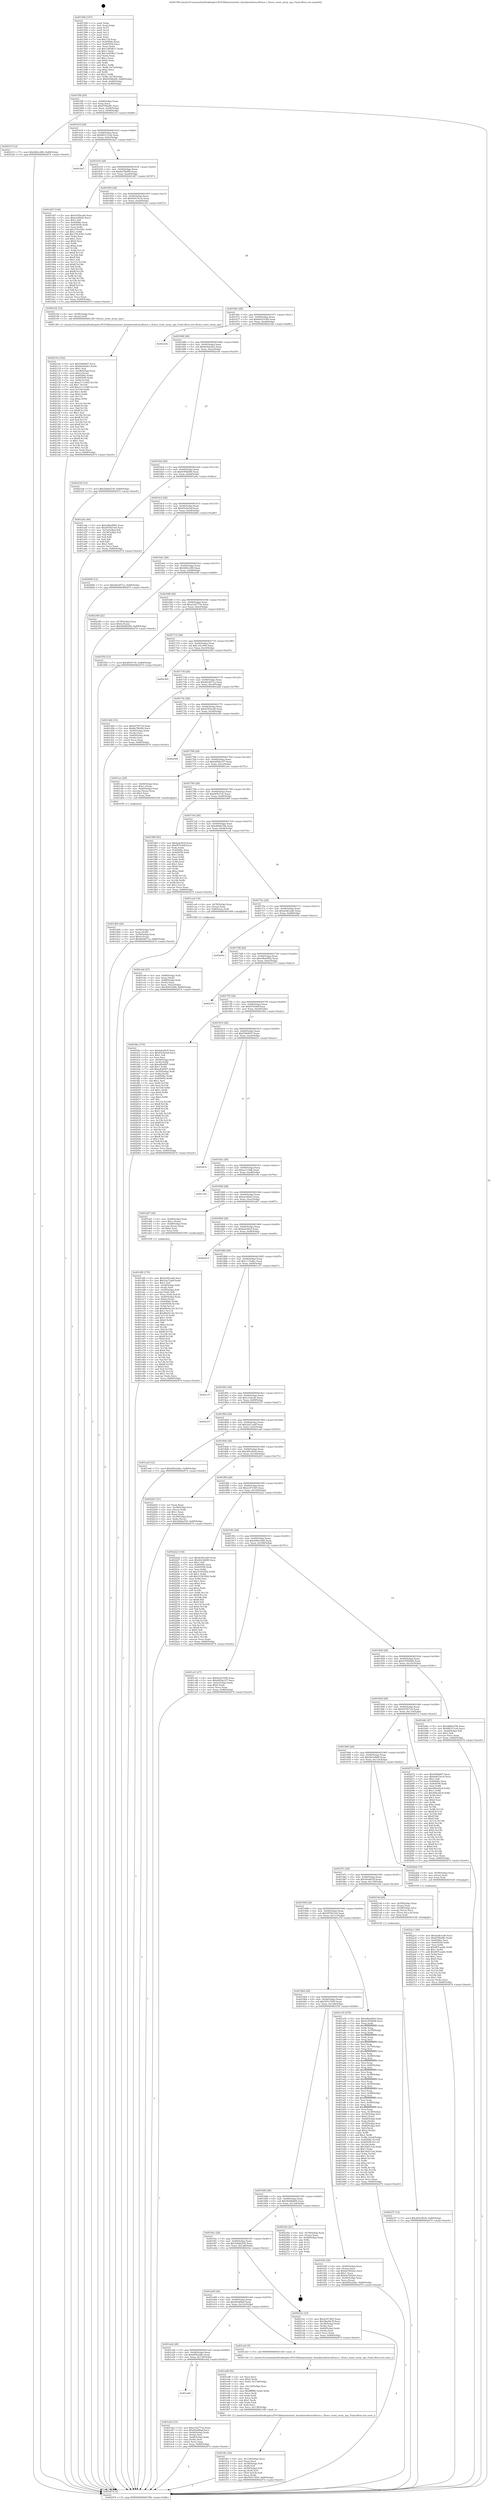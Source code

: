 digraph "0x401590" {
  label = "0x401590 (/mnt/c/Users/mathe/Desktop/tcc/POCII/binaries/extr_linuxkerneltraceftrace.c_ftrace_reset_array_ops_Final-ollvm.out::main(0))"
  labelloc = "t"
  node[shape=record]

  Entry [label="",width=0.3,height=0.3,shape=circle,fillcolor=black,style=filled]
  "0x4015fb" [label="{
     0x4015fb [29]\l
     | [instrs]\l
     &nbsp;&nbsp;0x4015fb \<+3\>: mov -0x80(%rbp),%eax\l
     &nbsp;&nbsp;0x4015fe \<+2\>: mov %eax,%ecx\l
     &nbsp;&nbsp;0x401600 \<+6\>: sub $0x8780af9c,%ecx\l
     &nbsp;&nbsp;0x401606 \<+6\>: mov %eax,-0x94(%rbp)\l
     &nbsp;&nbsp;0x40160c \<+6\>: mov %ecx,-0x98(%rbp)\l
     &nbsp;&nbsp;0x401612 \<+6\>: je 000000000040231f \<main+0xd8f\>\l
  }"]
  "0x40231f" [label="{
     0x40231f [12]\l
     | [instrs]\l
     &nbsp;&nbsp;0x40231f \<+7\>: movl $0x9d0cc6f6,-0x80(%rbp)\l
     &nbsp;&nbsp;0x402326 \<+5\>: jmp 0000000000402474 \<main+0xee4\>\l
  }"]
  "0x401618" [label="{
     0x401618 [28]\l
     | [instrs]\l
     &nbsp;&nbsp;0x401618 \<+5\>: jmp 000000000040161d \<main+0x8d\>\l
     &nbsp;&nbsp;0x40161d \<+6\>: mov -0x94(%rbp),%eax\l
     &nbsp;&nbsp;0x401623 \<+5\>: sub $0x883131eb,%eax\l
     &nbsp;&nbsp;0x401628 \<+6\>: mov %eax,-0x9c(%rbp)\l
     &nbsp;&nbsp;0x40162e \<+6\>: je 0000000000401ba7 \<main+0x617\>\l
  }"]
  Exit [label="",width=0.3,height=0.3,shape=circle,fillcolor=black,style=filled,peripheries=2]
  "0x401ba7" [label="{
     0x401ba7\l
  }", style=dashed]
  "0x401634" [label="{
     0x401634 [28]\l
     | [instrs]\l
     &nbsp;&nbsp;0x401634 \<+5\>: jmp 0000000000401639 \<main+0xa9\>\l
     &nbsp;&nbsp;0x401639 \<+6\>: mov -0x94(%rbp),%eax\l
     &nbsp;&nbsp;0x40163f \<+5\>: sub $0x8a7fb958,%eax\l
     &nbsp;&nbsp;0x401644 \<+6\>: mov %eax,-0xa0(%rbp)\l
     &nbsp;&nbsp;0x40164a \<+6\>: je 0000000000401d47 \<main+0x7b7\>\l
  }"]
  "0x4022c1" [label="{
     0x4022c1 [94]\l
     | [instrs]\l
     &nbsp;&nbsp;0x4022c1 \<+5\>: mov $0xdcdb1ad0,%ecx\l
     &nbsp;&nbsp;0x4022c6 \<+5\>: mov $0x8780af9c,%edx\l
     &nbsp;&nbsp;0x4022cb \<+7\>: mov 0x40506c,%esi\l
     &nbsp;&nbsp;0x4022d2 \<+8\>: mov 0x405058,%r8d\l
     &nbsp;&nbsp;0x4022da \<+3\>: mov %esi,%r9d\l
     &nbsp;&nbsp;0x4022dd \<+7\>: sub $0x987cea82,%r9d\l
     &nbsp;&nbsp;0x4022e4 \<+4\>: sub $0x1,%r9d\l
     &nbsp;&nbsp;0x4022e8 \<+7\>: add $0x987cea82,%r9d\l
     &nbsp;&nbsp;0x4022ef \<+4\>: imul %r9d,%esi\l
     &nbsp;&nbsp;0x4022f3 \<+3\>: and $0x1,%esi\l
     &nbsp;&nbsp;0x4022f6 \<+3\>: cmp $0x0,%esi\l
     &nbsp;&nbsp;0x4022f9 \<+4\>: sete %r10b\l
     &nbsp;&nbsp;0x4022fd \<+4\>: cmp $0xa,%r8d\l
     &nbsp;&nbsp;0x402301 \<+4\>: setl %r11b\l
     &nbsp;&nbsp;0x402305 \<+3\>: mov %r10b,%bl\l
     &nbsp;&nbsp;0x402308 \<+3\>: and %r11b,%bl\l
     &nbsp;&nbsp;0x40230b \<+3\>: xor %r11b,%r10b\l
     &nbsp;&nbsp;0x40230e \<+3\>: or %r10b,%bl\l
     &nbsp;&nbsp;0x402311 \<+3\>: test $0x1,%bl\l
     &nbsp;&nbsp;0x402314 \<+3\>: cmovne %edx,%ecx\l
     &nbsp;&nbsp;0x402317 \<+3\>: mov %ecx,-0x80(%rbp)\l
     &nbsp;&nbsp;0x40231a \<+5\>: jmp 0000000000402474 \<main+0xee4\>\l
  }"]
  "0x401d47" [label="{
     0x401d47 [144]\l
     | [instrs]\l
     &nbsp;&nbsp;0x401d47 \<+5\>: mov $0xd185acd0,%eax\l
     &nbsp;&nbsp;0x401d4c \<+5\>: mov $0xae36bd3,%ecx\l
     &nbsp;&nbsp;0x401d51 \<+2\>: mov $0x1,%dl\l
     &nbsp;&nbsp;0x401d53 \<+7\>: mov 0x40506c,%esi\l
     &nbsp;&nbsp;0x401d5a \<+7\>: mov 0x405058,%edi\l
     &nbsp;&nbsp;0x401d61 \<+3\>: mov %esi,%r8d\l
     &nbsp;&nbsp;0x401d64 \<+7\>: sub $0x370c9301,%r8d\l
     &nbsp;&nbsp;0x401d6b \<+4\>: sub $0x1,%r8d\l
     &nbsp;&nbsp;0x401d6f \<+7\>: add $0x370c9301,%r8d\l
     &nbsp;&nbsp;0x401d76 \<+4\>: imul %r8d,%esi\l
     &nbsp;&nbsp;0x401d7a \<+3\>: and $0x1,%esi\l
     &nbsp;&nbsp;0x401d7d \<+3\>: cmp $0x0,%esi\l
     &nbsp;&nbsp;0x401d80 \<+4\>: sete %r9b\l
     &nbsp;&nbsp;0x401d84 \<+3\>: cmp $0xa,%edi\l
     &nbsp;&nbsp;0x401d87 \<+4\>: setl %r10b\l
     &nbsp;&nbsp;0x401d8b \<+3\>: mov %r9b,%r11b\l
     &nbsp;&nbsp;0x401d8e \<+4\>: xor $0xff,%r11b\l
     &nbsp;&nbsp;0x401d92 \<+3\>: mov %r10b,%bl\l
     &nbsp;&nbsp;0x401d95 \<+3\>: xor $0xff,%bl\l
     &nbsp;&nbsp;0x401d98 \<+3\>: xor $0x1,%dl\l
     &nbsp;&nbsp;0x401d9b \<+3\>: mov %r11b,%r14b\l
     &nbsp;&nbsp;0x401d9e \<+4\>: and $0xff,%r14b\l
     &nbsp;&nbsp;0x401da2 \<+3\>: and %dl,%r9b\l
     &nbsp;&nbsp;0x401da5 \<+3\>: mov %bl,%r15b\l
     &nbsp;&nbsp;0x401da8 \<+4\>: and $0xff,%r15b\l
     &nbsp;&nbsp;0x401dac \<+3\>: and %dl,%r10b\l
     &nbsp;&nbsp;0x401daf \<+3\>: or %r9b,%r14b\l
     &nbsp;&nbsp;0x401db2 \<+3\>: or %r10b,%r15b\l
     &nbsp;&nbsp;0x401db5 \<+3\>: xor %r15b,%r14b\l
     &nbsp;&nbsp;0x401db8 \<+3\>: or %bl,%r11b\l
     &nbsp;&nbsp;0x401dbb \<+4\>: xor $0xff,%r11b\l
     &nbsp;&nbsp;0x401dbf \<+3\>: or $0x1,%dl\l
     &nbsp;&nbsp;0x401dc2 \<+3\>: and %dl,%r11b\l
     &nbsp;&nbsp;0x401dc5 \<+3\>: or %r11b,%r14b\l
     &nbsp;&nbsp;0x401dc8 \<+4\>: test $0x1,%r14b\l
     &nbsp;&nbsp;0x401dcc \<+3\>: cmovne %ecx,%eax\l
     &nbsp;&nbsp;0x401dcf \<+3\>: mov %eax,-0x80(%rbp)\l
     &nbsp;&nbsp;0x401dd2 \<+5\>: jmp 0000000000402474 \<main+0xee4\>\l
  }"]
  "0x401650" [label="{
     0x401650 [28]\l
     | [instrs]\l
     &nbsp;&nbsp;0x401650 \<+5\>: jmp 0000000000401655 \<main+0xc5\>\l
     &nbsp;&nbsp;0x401655 \<+6\>: mov -0x94(%rbp),%eax\l
     &nbsp;&nbsp;0x40165b \<+5\>: sub $0x8a915a16,%eax\l
     &nbsp;&nbsp;0x401660 \<+6\>: mov %eax,-0xa4(%rbp)\l
     &nbsp;&nbsp;0x401666 \<+6\>: je 0000000000402102 \<main+0xb72\>\l
  }"]
  "0x4021f7" [label="{
     0x4021f7 [12]\l
     | [instrs]\l
     &nbsp;&nbsp;0x4021f7 \<+7\>: movl $0x283c4930,-0x80(%rbp)\l
     &nbsp;&nbsp;0x4021fe \<+5\>: jmp 0000000000402474 \<main+0xee4\>\l
  }"]
  "0x402102" [label="{
     0x402102 [12]\l
     | [instrs]\l
     &nbsp;&nbsp;0x402102 \<+4\>: mov -0x58(%rbp),%rax\l
     &nbsp;&nbsp;0x402106 \<+3\>: mov (%rax),%rdi\l
     &nbsp;&nbsp;0x402109 \<+5\>: call 00000000004013f0 \<ftrace_reset_array_ops\>\l
     | [calls]\l
     &nbsp;&nbsp;0x4013f0 \{1\} (/mnt/c/Users/mathe/Desktop/tcc/POCII/binaries/extr_linuxkerneltraceftrace.c_ftrace_reset_array_ops_Final-ollvm.out::ftrace_reset_array_ops)\l
  }"]
  "0x40166c" [label="{
     0x40166c [28]\l
     | [instrs]\l
     &nbsp;&nbsp;0x40166c \<+5\>: jmp 0000000000401671 \<main+0xe1\>\l
     &nbsp;&nbsp;0x401671 \<+6\>: mov -0x94(%rbp),%eax\l
     &nbsp;&nbsp;0x401677 \<+5\>: sub $0x8e419399,%eax\l
     &nbsp;&nbsp;0x40167c \<+6\>: mov %eax,-0xa8(%rbp)\l
     &nbsp;&nbsp;0x401682 \<+6\>: je 000000000040232b \<main+0xd9b\>\l
  }"]
  "0x40210e" [label="{
     0x40210e [162]\l
     | [instrs]\l
     &nbsp;&nbsp;0x40210e \<+5\>: mov $0x5464667,%ecx\l
     &nbsp;&nbsp;0x402113 \<+5\>: mov $0x8e4dede3,%edx\l
     &nbsp;&nbsp;0x402118 \<+3\>: mov $0x1,%sil\l
     &nbsp;&nbsp;0x40211b \<+4\>: mov -0x38(%rbp),%rax\l
     &nbsp;&nbsp;0x40211f \<+6\>: movl $0x0,(%rax)\l
     &nbsp;&nbsp;0x402125 \<+8\>: mov 0x40506c,%r8d\l
     &nbsp;&nbsp;0x40212d \<+8\>: mov 0x405058,%r9d\l
     &nbsp;&nbsp;0x402135 \<+3\>: mov %r8d,%r10d\l
     &nbsp;&nbsp;0x402138 \<+7\>: sub $0xa1111905,%r10d\l
     &nbsp;&nbsp;0x40213f \<+4\>: sub $0x1,%r10d\l
     &nbsp;&nbsp;0x402143 \<+7\>: add $0xa1111905,%r10d\l
     &nbsp;&nbsp;0x40214a \<+4\>: imul %r10d,%r8d\l
     &nbsp;&nbsp;0x40214e \<+4\>: and $0x1,%r8d\l
     &nbsp;&nbsp;0x402152 \<+4\>: cmp $0x0,%r8d\l
     &nbsp;&nbsp;0x402156 \<+4\>: sete %r11b\l
     &nbsp;&nbsp;0x40215a \<+4\>: cmp $0xa,%r9d\l
     &nbsp;&nbsp;0x40215e \<+3\>: setl %bl\l
     &nbsp;&nbsp;0x402161 \<+3\>: mov %r11b,%r14b\l
     &nbsp;&nbsp;0x402164 \<+4\>: xor $0xff,%r14b\l
     &nbsp;&nbsp;0x402168 \<+3\>: mov %bl,%r15b\l
     &nbsp;&nbsp;0x40216b \<+4\>: xor $0xff,%r15b\l
     &nbsp;&nbsp;0x40216f \<+4\>: xor $0x1,%sil\l
     &nbsp;&nbsp;0x402173 \<+3\>: mov %r14b,%r12b\l
     &nbsp;&nbsp;0x402176 \<+4\>: and $0xff,%r12b\l
     &nbsp;&nbsp;0x40217a \<+3\>: and %sil,%r11b\l
     &nbsp;&nbsp;0x40217d \<+3\>: mov %r15b,%r13b\l
     &nbsp;&nbsp;0x402180 \<+4\>: and $0xff,%r13b\l
     &nbsp;&nbsp;0x402184 \<+3\>: and %sil,%bl\l
     &nbsp;&nbsp;0x402187 \<+3\>: or %r11b,%r12b\l
     &nbsp;&nbsp;0x40218a \<+3\>: or %bl,%r13b\l
     &nbsp;&nbsp;0x40218d \<+3\>: xor %r13b,%r12b\l
     &nbsp;&nbsp;0x402190 \<+3\>: or %r15b,%r14b\l
     &nbsp;&nbsp;0x402193 \<+4\>: xor $0xff,%r14b\l
     &nbsp;&nbsp;0x402197 \<+4\>: or $0x1,%sil\l
     &nbsp;&nbsp;0x40219b \<+3\>: and %sil,%r14b\l
     &nbsp;&nbsp;0x40219e \<+3\>: or %r14b,%r12b\l
     &nbsp;&nbsp;0x4021a1 \<+4\>: test $0x1,%r12b\l
     &nbsp;&nbsp;0x4021a5 \<+3\>: cmovne %edx,%ecx\l
     &nbsp;&nbsp;0x4021a8 \<+3\>: mov %ecx,-0x80(%rbp)\l
     &nbsp;&nbsp;0x4021ab \<+5\>: jmp 0000000000402474 \<main+0xee4\>\l
  }"]
  "0x40232b" [label="{
     0x40232b\l
  }", style=dashed]
  "0x401688" [label="{
     0x401688 [28]\l
     | [instrs]\l
     &nbsp;&nbsp;0x401688 \<+5\>: jmp 000000000040168d \<main+0xfd\>\l
     &nbsp;&nbsp;0x40168d \<+6\>: mov -0x94(%rbp),%eax\l
     &nbsp;&nbsp;0x401693 \<+5\>: sub $0x8e4dede3,%eax\l
     &nbsp;&nbsp;0x401698 \<+6\>: mov %eax,-0xac(%rbp)\l
     &nbsp;&nbsp;0x40169e \<+6\>: je 00000000004021b0 \<main+0xc20\>\l
  }"]
  "0x401f0c" [label="{
     0x401f0c [42]\l
     | [instrs]\l
     &nbsp;&nbsp;0x401f0c \<+6\>: mov -0x138(%rbp),%ecx\l
     &nbsp;&nbsp;0x401f12 \<+3\>: imul %eax,%ecx\l
     &nbsp;&nbsp;0x401f15 \<+4\>: mov -0x58(%rbp),%r8\l
     &nbsp;&nbsp;0x401f19 \<+3\>: mov (%r8),%r8\l
     &nbsp;&nbsp;0x401f1c \<+4\>: mov -0x50(%rbp),%r9\l
     &nbsp;&nbsp;0x401f20 \<+3\>: movslq (%r9),%r9\l
     &nbsp;&nbsp;0x401f23 \<+4\>: mov (%r8,%r9,8),%r8\l
     &nbsp;&nbsp;0x401f27 \<+3\>: mov %ecx,(%r8)\l
     &nbsp;&nbsp;0x401f2a \<+7\>: movl $0x593c7650,-0x80(%rbp)\l
     &nbsp;&nbsp;0x401f31 \<+5\>: jmp 0000000000402474 \<main+0xee4\>\l
  }"]
  "0x4021b0" [label="{
     0x4021b0 [12]\l
     | [instrs]\l
     &nbsp;&nbsp;0x4021b0 \<+7\>: movl $0x5ddda539,-0x80(%rbp)\l
     &nbsp;&nbsp;0x4021b7 \<+5\>: jmp 0000000000402474 \<main+0xee4\>\l
  }"]
  "0x4016a4" [label="{
     0x4016a4 [28]\l
     | [instrs]\l
     &nbsp;&nbsp;0x4016a4 \<+5\>: jmp 00000000004016a9 \<main+0x119\>\l
     &nbsp;&nbsp;0x4016a9 \<+6\>: mov -0x94(%rbp),%eax\l
     &nbsp;&nbsp;0x4016af \<+5\>: sub $0x9394b4f4,%eax\l
     &nbsp;&nbsp;0x4016b4 \<+6\>: mov %eax,-0xb0(%rbp)\l
     &nbsp;&nbsp;0x4016ba \<+6\>: je 0000000000401a4a \<main+0x4ba\>\l
  }"]
  "0x401ed8" [label="{
     0x401ed8 [52]\l
     | [instrs]\l
     &nbsp;&nbsp;0x401ed8 \<+2\>: xor %ecx,%ecx\l
     &nbsp;&nbsp;0x401eda \<+5\>: mov $0x2,%edx\l
     &nbsp;&nbsp;0x401edf \<+6\>: mov %edx,-0x134(%rbp)\l
     &nbsp;&nbsp;0x401ee5 \<+1\>: cltd\l
     &nbsp;&nbsp;0x401ee6 \<+6\>: mov -0x134(%rbp),%esi\l
     &nbsp;&nbsp;0x401eec \<+2\>: idiv %esi\l
     &nbsp;&nbsp;0x401eee \<+6\>: imul $0xfffffffe,%edx,%edx\l
     &nbsp;&nbsp;0x401ef4 \<+2\>: mov %ecx,%edi\l
     &nbsp;&nbsp;0x401ef6 \<+2\>: sub %edx,%edi\l
     &nbsp;&nbsp;0x401ef8 \<+2\>: mov %ecx,%edx\l
     &nbsp;&nbsp;0x401efa \<+3\>: sub $0x1,%edx\l
     &nbsp;&nbsp;0x401efd \<+2\>: add %edx,%edi\l
     &nbsp;&nbsp;0x401eff \<+2\>: sub %edi,%ecx\l
     &nbsp;&nbsp;0x401f01 \<+6\>: mov %ecx,-0x138(%rbp)\l
     &nbsp;&nbsp;0x401f07 \<+5\>: call 0000000000401160 \<next_i\>\l
     | [calls]\l
     &nbsp;&nbsp;0x401160 \{1\} (/mnt/c/Users/mathe/Desktop/tcc/POCII/binaries/extr_linuxkerneltraceftrace.c_ftrace_reset_array_ops_Final-ollvm.out::next_i)\l
  }"]
  "0x401a4a" [label="{
     0x401a4a [44]\l
     | [instrs]\l
     &nbsp;&nbsp;0x401a4a \<+5\>: mov $0xe9bed902,%eax\l
     &nbsp;&nbsp;0x401a4f \<+5\>: mov $0x58782164,%ecx\l
     &nbsp;&nbsp;0x401a54 \<+3\>: mov -0x7a(%rbp),%dl\l
     &nbsp;&nbsp;0x401a57 \<+4\>: mov -0x79(%rbp),%sil\l
     &nbsp;&nbsp;0x401a5b \<+3\>: mov %dl,%dil\l
     &nbsp;&nbsp;0x401a5e \<+3\>: and %sil,%dil\l
     &nbsp;&nbsp;0x401a61 \<+3\>: xor %sil,%dl\l
     &nbsp;&nbsp;0x401a64 \<+3\>: or %dl,%dil\l
     &nbsp;&nbsp;0x401a67 \<+4\>: test $0x1,%dil\l
     &nbsp;&nbsp;0x401a6b \<+3\>: cmovne %ecx,%eax\l
     &nbsp;&nbsp;0x401a6e \<+3\>: mov %eax,-0x80(%rbp)\l
     &nbsp;&nbsp;0x401a71 \<+5\>: jmp 0000000000402474 \<main+0xee4\>\l
  }"]
  "0x4016c0" [label="{
     0x4016c0 [28]\l
     | [instrs]\l
     &nbsp;&nbsp;0x4016c0 \<+5\>: jmp 00000000004016c5 \<main+0x135\>\l
     &nbsp;&nbsp;0x4016c5 \<+6\>: mov -0x94(%rbp),%eax\l
     &nbsp;&nbsp;0x4016cb \<+5\>: sub $0x93c8e5af,%eax\l
     &nbsp;&nbsp;0x4016d0 \<+6\>: mov %eax,-0xb4(%rbp)\l
     &nbsp;&nbsp;0x4016d6 \<+6\>: je 0000000000402066 \<main+0xad6\>\l
  }"]
  "0x402474" [label="{
     0x402474 [5]\l
     | [instrs]\l
     &nbsp;&nbsp;0x402474 \<+5\>: jmp 00000000004015fb \<main+0x6b\>\l
  }"]
  "0x401590" [label="{
     0x401590 [107]\l
     | [instrs]\l
     &nbsp;&nbsp;0x401590 \<+1\>: push %rbp\l
     &nbsp;&nbsp;0x401591 \<+3\>: mov %rsp,%rbp\l
     &nbsp;&nbsp;0x401594 \<+2\>: push %r15\l
     &nbsp;&nbsp;0x401596 \<+2\>: push %r14\l
     &nbsp;&nbsp;0x401598 \<+2\>: push %r13\l
     &nbsp;&nbsp;0x40159a \<+2\>: push %r12\l
     &nbsp;&nbsp;0x40159c \<+1\>: push %rbx\l
     &nbsp;&nbsp;0x40159d \<+7\>: sub $0x118,%rsp\l
     &nbsp;&nbsp;0x4015a4 \<+7\>: mov 0x40506c,%eax\l
     &nbsp;&nbsp;0x4015ab \<+7\>: mov 0x405058,%ecx\l
     &nbsp;&nbsp;0x4015b2 \<+2\>: mov %eax,%edx\l
     &nbsp;&nbsp;0x4015b4 \<+6\>: sub $0x1e85dbc7,%edx\l
     &nbsp;&nbsp;0x4015ba \<+3\>: sub $0x1,%edx\l
     &nbsp;&nbsp;0x4015bd \<+6\>: add $0x1e85dbc7,%edx\l
     &nbsp;&nbsp;0x4015c3 \<+3\>: imul %edx,%eax\l
     &nbsp;&nbsp;0x4015c6 \<+3\>: and $0x1,%eax\l
     &nbsp;&nbsp;0x4015c9 \<+3\>: cmp $0x0,%eax\l
     &nbsp;&nbsp;0x4015cc \<+4\>: sete %r8b\l
     &nbsp;&nbsp;0x4015d0 \<+4\>: and $0x1,%r8b\l
     &nbsp;&nbsp;0x4015d4 \<+4\>: mov %r8b,-0x7a(%rbp)\l
     &nbsp;&nbsp;0x4015d8 \<+3\>: cmp $0xa,%ecx\l
     &nbsp;&nbsp;0x4015db \<+4\>: setl %r8b\l
     &nbsp;&nbsp;0x4015df \<+4\>: and $0x1,%r8b\l
     &nbsp;&nbsp;0x4015e3 \<+4\>: mov %r8b,-0x79(%rbp)\l
     &nbsp;&nbsp;0x4015e7 \<+7\>: movl $0x9394b4f4,-0x80(%rbp)\l
     &nbsp;&nbsp;0x4015ee \<+6\>: mov %edi,-0x84(%rbp)\l
     &nbsp;&nbsp;0x4015f4 \<+7\>: mov %rsi,-0x90(%rbp)\l
  }"]
  "0x401a40" [label="{
     0x401a40\l
  }", style=dashed]
  "0x402066" [label="{
     0x402066 [12]\l
     | [instrs]\l
     &nbsp;&nbsp;0x402066 \<+7\>: movl $0xd0cb071a,-0x80(%rbp)\l
     &nbsp;&nbsp;0x40206d \<+5\>: jmp 0000000000402474 \<main+0xee4\>\l
  }"]
  "0x4016dc" [label="{
     0x4016dc [28]\l
     | [instrs]\l
     &nbsp;&nbsp;0x4016dc \<+5\>: jmp 00000000004016e1 \<main+0x151\>\l
     &nbsp;&nbsp;0x4016e1 \<+6\>: mov -0x94(%rbp),%eax\l
     &nbsp;&nbsp;0x4016e7 \<+5\>: sub $0x9d0cc6f6,%eax\l
     &nbsp;&nbsp;0x4016ec \<+6\>: mov %eax,-0xb8(%rbp)\l
     &nbsp;&nbsp;0x4016f2 \<+6\>: je 0000000000402348 \<main+0xdb8\>\l
  }"]
  "0x401eb2" [label="{
     0x401eb2 [33]\l
     | [instrs]\l
     &nbsp;&nbsp;0x401eb2 \<+5\>: mov $0xa1b2773a,%eax\l
     &nbsp;&nbsp;0x401eb7 \<+5\>: mov $0x60a4f6af,%ecx\l
     &nbsp;&nbsp;0x401ebc \<+4\>: mov -0x40(%rbp),%rdx\l
     &nbsp;&nbsp;0x401ec0 \<+2\>: mov (%rdx),%esi\l
     &nbsp;&nbsp;0x401ec2 \<+4\>: mov -0x48(%rbp),%rdx\l
     &nbsp;&nbsp;0x401ec6 \<+2\>: cmp (%rdx),%esi\l
     &nbsp;&nbsp;0x401ec8 \<+3\>: cmovl %ecx,%eax\l
     &nbsp;&nbsp;0x401ecb \<+3\>: mov %eax,-0x80(%rbp)\l
     &nbsp;&nbsp;0x401ece \<+5\>: jmp 0000000000402474 \<main+0xee4\>\l
  }"]
  "0x402348" [label="{
     0x402348 [22]\l
     | [instrs]\l
     &nbsp;&nbsp;0x402348 \<+4\>: mov -0x78(%rbp),%rax\l
     &nbsp;&nbsp;0x40234c \<+6\>: movl $0x0,(%rax)\l
     &nbsp;&nbsp;0x402352 \<+7\>: movl $0x5b46b694,-0x80(%rbp)\l
     &nbsp;&nbsp;0x402359 \<+5\>: jmp 0000000000402474 \<main+0xee4\>\l
  }"]
  "0x4016f8" [label="{
     0x4016f8 [28]\l
     | [instrs]\l
     &nbsp;&nbsp;0x4016f8 \<+5\>: jmp 00000000004016fd \<main+0x16d\>\l
     &nbsp;&nbsp;0x4016fd \<+6\>: mov -0x94(%rbp),%eax\l
     &nbsp;&nbsp;0x401703 \<+5\>: sub $0xa1b2773a,%eax\l
     &nbsp;&nbsp;0x401708 \<+6\>: mov %eax,-0xbc(%rbp)\l
     &nbsp;&nbsp;0x40170e \<+6\>: je 0000000000401f5d \<main+0x9cd\>\l
  }"]
  "0x401a24" [label="{
     0x401a24 [28]\l
     | [instrs]\l
     &nbsp;&nbsp;0x401a24 \<+5\>: jmp 0000000000401a29 \<main+0x499\>\l
     &nbsp;&nbsp;0x401a29 \<+6\>: mov -0x94(%rbp),%eax\l
     &nbsp;&nbsp;0x401a2f \<+5\>: sub $0x685a2dbc,%eax\l
     &nbsp;&nbsp;0x401a34 \<+6\>: mov %eax,-0x130(%rbp)\l
     &nbsp;&nbsp;0x401a3a \<+6\>: je 0000000000401eb2 \<main+0x922\>\l
  }"]
  "0x401f5d" [label="{
     0x401f5d [12]\l
     | [instrs]\l
     &nbsp;&nbsp;0x401f5d \<+7\>: movl $0xd65e7cfc,-0x80(%rbp)\l
     &nbsp;&nbsp;0x401f64 \<+5\>: jmp 0000000000402474 \<main+0xee4\>\l
  }"]
  "0x401714" [label="{
     0x401714 [28]\l
     | [instrs]\l
     &nbsp;&nbsp;0x401714 \<+5\>: jmp 0000000000401719 \<main+0x189\>\l
     &nbsp;&nbsp;0x401719 \<+6\>: mov -0x94(%rbp),%eax\l
     &nbsp;&nbsp;0x40171f \<+5\>: sub $0xc1fcc994,%eax\l
     &nbsp;&nbsp;0x401724 \<+6\>: mov %eax,-0xc0(%rbp)\l
     &nbsp;&nbsp;0x40172a \<+6\>: je 00000000004023b5 \<main+0xe25\>\l
  }"]
  "0x401ed3" [label="{
     0x401ed3 [5]\l
     | [instrs]\l
     &nbsp;&nbsp;0x401ed3 \<+5\>: call 0000000000401160 \<next_i\>\l
     | [calls]\l
     &nbsp;&nbsp;0x401160 \{1\} (/mnt/c/Users/mathe/Desktop/tcc/POCII/binaries/extr_linuxkerneltraceftrace.c_ftrace_reset_array_ops_Final-ollvm.out::next_i)\l
  }"]
  "0x4023b5" [label="{
     0x4023b5\l
  }", style=dashed]
  "0x401730" [label="{
     0x401730 [28]\l
     | [instrs]\l
     &nbsp;&nbsp;0x401730 \<+5\>: jmp 0000000000401735 \<main+0x1a5\>\l
     &nbsp;&nbsp;0x401735 \<+6\>: mov -0x94(%rbp),%eax\l
     &nbsp;&nbsp;0x40173b \<+5\>: sub $0xd0cb071a,%eax\l
     &nbsp;&nbsp;0x401740 \<+6\>: mov %eax,-0xc4(%rbp)\l
     &nbsp;&nbsp;0x401746 \<+6\>: je 0000000000401d26 \<main+0x796\>\l
  }"]
  "0x401a08" [label="{
     0x401a08 [28]\l
     | [instrs]\l
     &nbsp;&nbsp;0x401a08 \<+5\>: jmp 0000000000401a0d \<main+0x47d\>\l
     &nbsp;&nbsp;0x401a0d \<+6\>: mov -0x94(%rbp),%eax\l
     &nbsp;&nbsp;0x401a13 \<+5\>: sub $0x60a4f6af,%eax\l
     &nbsp;&nbsp;0x401a18 \<+6\>: mov %eax,-0x12c(%rbp)\l
     &nbsp;&nbsp;0x401a1e \<+6\>: je 0000000000401ed3 \<main+0x943\>\l
  }"]
  "0x401d26" [label="{
     0x401d26 [33]\l
     | [instrs]\l
     &nbsp;&nbsp;0x401d26 \<+5\>: mov $0x427f4718,%eax\l
     &nbsp;&nbsp;0x401d2b \<+5\>: mov $0x8a7fb958,%ecx\l
     &nbsp;&nbsp;0x401d30 \<+4\>: mov -0x50(%rbp),%rdx\l
     &nbsp;&nbsp;0x401d34 \<+2\>: mov (%rdx),%esi\l
     &nbsp;&nbsp;0x401d36 \<+4\>: mov -0x60(%rbp),%rdx\l
     &nbsp;&nbsp;0x401d3a \<+2\>: cmp (%rdx),%esi\l
     &nbsp;&nbsp;0x401d3c \<+3\>: cmovl %ecx,%eax\l
     &nbsp;&nbsp;0x401d3f \<+3\>: mov %eax,-0x80(%rbp)\l
     &nbsp;&nbsp;0x401d42 \<+5\>: jmp 0000000000402474 \<main+0xee4\>\l
  }"]
  "0x40174c" [label="{
     0x40174c [28]\l
     | [instrs]\l
     &nbsp;&nbsp;0x40174c \<+5\>: jmp 0000000000401751 \<main+0x1c1\>\l
     &nbsp;&nbsp;0x401751 \<+6\>: mov -0x94(%rbp),%eax\l
     &nbsp;&nbsp;0x401757 \<+5\>: sub $0xd185acd0,%eax\l
     &nbsp;&nbsp;0x40175c \<+6\>: mov %eax,-0xc8(%rbp)\l
     &nbsp;&nbsp;0x401762 \<+6\>: je 00000000004023d0 \<main+0xe40\>\l
  }"]
  "0x4021bc" [label="{
     0x4021bc [33]\l
     | [instrs]\l
     &nbsp;&nbsp;0x4021bc \<+5\>: mov $0x2c97cfb5,%eax\l
     &nbsp;&nbsp;0x4021c1 \<+5\>: mov $0x56a94c5f,%ecx\l
     &nbsp;&nbsp;0x4021c6 \<+4\>: mov -0x38(%rbp),%rdx\l
     &nbsp;&nbsp;0x4021ca \<+2\>: mov (%rdx),%esi\l
     &nbsp;&nbsp;0x4021cc \<+4\>: mov -0x60(%rbp),%rdx\l
     &nbsp;&nbsp;0x4021d0 \<+2\>: cmp (%rdx),%esi\l
     &nbsp;&nbsp;0x4021d2 \<+3\>: cmovl %ecx,%eax\l
     &nbsp;&nbsp;0x4021d5 \<+3\>: mov %eax,-0x80(%rbp)\l
     &nbsp;&nbsp;0x4021d8 \<+5\>: jmp 0000000000402474 \<main+0xee4\>\l
  }"]
  "0x4023d0" [label="{
     0x4023d0\l
  }", style=dashed]
  "0x401768" [label="{
     0x401768 [28]\l
     | [instrs]\l
     &nbsp;&nbsp;0x401768 \<+5\>: jmp 000000000040176d \<main+0x1dd\>\l
     &nbsp;&nbsp;0x40176d \<+6\>: mov -0x94(%rbp),%eax\l
     &nbsp;&nbsp;0x401773 \<+5\>: sub $0xd459a337,%eax\l
     &nbsp;&nbsp;0x401778 \<+6\>: mov %eax,-0xcc(%rbp)\l
     &nbsp;&nbsp;0x40177e \<+6\>: je 0000000000401cec \<main+0x75c\>\l
  }"]
  "0x4019ec" [label="{
     0x4019ec [28]\l
     | [instrs]\l
     &nbsp;&nbsp;0x4019ec \<+5\>: jmp 00000000004019f1 \<main+0x461\>\l
     &nbsp;&nbsp;0x4019f1 \<+6\>: mov -0x94(%rbp),%eax\l
     &nbsp;&nbsp;0x4019f7 \<+5\>: sub $0x5ddda539,%eax\l
     &nbsp;&nbsp;0x4019fc \<+6\>: mov %eax,-0x128(%rbp)\l
     &nbsp;&nbsp;0x401a02 \<+6\>: je 00000000004021bc \<main+0xc2c\>\l
  }"]
  "0x401cec" [label="{
     0x401cec [29]\l
     | [instrs]\l
     &nbsp;&nbsp;0x401cec \<+4\>: mov -0x60(%rbp),%rax\l
     &nbsp;&nbsp;0x401cf0 \<+6\>: movl $0x1,(%rax)\l
     &nbsp;&nbsp;0x401cf6 \<+4\>: mov -0x60(%rbp),%rax\l
     &nbsp;&nbsp;0x401cfa \<+3\>: movslq (%rax),%rax\l
     &nbsp;&nbsp;0x401cfd \<+4\>: shl $0x3,%rax\l
     &nbsp;&nbsp;0x401d01 \<+3\>: mov %rax,%rdi\l
     &nbsp;&nbsp;0x401d04 \<+5\>: call 0000000000401050 \<malloc@plt\>\l
     | [calls]\l
     &nbsp;&nbsp;0x401050 \{1\} (unknown)\l
  }"]
  "0x401784" [label="{
     0x401784 [28]\l
     | [instrs]\l
     &nbsp;&nbsp;0x401784 \<+5\>: jmp 0000000000401789 \<main+0x1f9\>\l
     &nbsp;&nbsp;0x401789 \<+6\>: mov -0x94(%rbp),%eax\l
     &nbsp;&nbsp;0x40178f \<+5\>: sub $0xd65e7cfc,%eax\l
     &nbsp;&nbsp;0x401794 \<+6\>: mov %eax,-0xd0(%rbp)\l
     &nbsp;&nbsp;0x40179a \<+6\>: je 0000000000401f69 \<main+0x9d9\>\l
  }"]
  "0x40235e" [label="{
     0x40235e [21]\l
     | [instrs]\l
     &nbsp;&nbsp;0x40235e \<+4\>: mov -0x78(%rbp),%rax\l
     &nbsp;&nbsp;0x402362 \<+2\>: mov (%rax),%eax\l
     &nbsp;&nbsp;0x402364 \<+4\>: lea -0x28(%rbp),%rsp\l
     &nbsp;&nbsp;0x402368 \<+1\>: pop %rbx\l
     &nbsp;&nbsp;0x402369 \<+2\>: pop %r12\l
     &nbsp;&nbsp;0x40236b \<+2\>: pop %r13\l
     &nbsp;&nbsp;0x40236d \<+2\>: pop %r14\l
     &nbsp;&nbsp;0x40236f \<+2\>: pop %r15\l
     &nbsp;&nbsp;0x402371 \<+1\>: pop %rbp\l
     &nbsp;&nbsp;0x402372 \<+1\>: ret\l
  }"]
  "0x401f69" [label="{
     0x401f69 [83]\l
     | [instrs]\l
     &nbsp;&nbsp;0x401f69 \<+5\>: mov $0xbab36c9,%eax\l
     &nbsp;&nbsp;0x401f6e \<+5\>: mov $0xf47fc9df,%ecx\l
     &nbsp;&nbsp;0x401f73 \<+2\>: xor %edx,%edx\l
     &nbsp;&nbsp;0x401f75 \<+7\>: mov 0x40506c,%esi\l
     &nbsp;&nbsp;0x401f7c \<+7\>: mov 0x405058,%edi\l
     &nbsp;&nbsp;0x401f83 \<+3\>: sub $0x1,%edx\l
     &nbsp;&nbsp;0x401f86 \<+3\>: mov %esi,%r8d\l
     &nbsp;&nbsp;0x401f89 \<+3\>: add %edx,%r8d\l
     &nbsp;&nbsp;0x401f8c \<+4\>: imul %r8d,%esi\l
     &nbsp;&nbsp;0x401f90 \<+3\>: and $0x1,%esi\l
     &nbsp;&nbsp;0x401f93 \<+3\>: cmp $0x0,%esi\l
     &nbsp;&nbsp;0x401f96 \<+4\>: sete %r9b\l
     &nbsp;&nbsp;0x401f9a \<+3\>: cmp $0xa,%edi\l
     &nbsp;&nbsp;0x401f9d \<+4\>: setl %r10b\l
     &nbsp;&nbsp;0x401fa1 \<+3\>: mov %r9b,%r11b\l
     &nbsp;&nbsp;0x401fa4 \<+3\>: and %r10b,%r11b\l
     &nbsp;&nbsp;0x401fa7 \<+3\>: xor %r10b,%r9b\l
     &nbsp;&nbsp;0x401faa \<+3\>: or %r9b,%r11b\l
     &nbsp;&nbsp;0x401fad \<+4\>: test $0x1,%r11b\l
     &nbsp;&nbsp;0x401fb1 \<+3\>: cmovne %ecx,%eax\l
     &nbsp;&nbsp;0x401fb4 \<+3\>: mov %eax,-0x80(%rbp)\l
     &nbsp;&nbsp;0x401fb7 \<+5\>: jmp 0000000000402474 \<main+0xee4\>\l
  }"]
  "0x4017a0" [label="{
     0x4017a0 [28]\l
     | [instrs]\l
     &nbsp;&nbsp;0x4017a0 \<+5\>: jmp 00000000004017a5 \<main+0x215\>\l
     &nbsp;&nbsp;0x4017a5 \<+6\>: mov -0x94(%rbp),%eax\l
     &nbsp;&nbsp;0x4017ab \<+5\>: sub $0xd6b6a70b,%eax\l
     &nbsp;&nbsp;0x4017b0 \<+6\>: mov %eax,-0xd4(%rbp)\l
     &nbsp;&nbsp;0x4017b6 \<+6\>: je 0000000000401ca6 \<main+0x716\>\l
  }"]
  "0x4019d0" [label="{
     0x4019d0 [28]\l
     | [instrs]\l
     &nbsp;&nbsp;0x4019d0 \<+5\>: jmp 00000000004019d5 \<main+0x445\>\l
     &nbsp;&nbsp;0x4019d5 \<+6\>: mov -0x94(%rbp),%eax\l
     &nbsp;&nbsp;0x4019db \<+5\>: sub $0x5b46b694,%eax\l
     &nbsp;&nbsp;0x4019e0 \<+6\>: mov %eax,-0x124(%rbp)\l
     &nbsp;&nbsp;0x4019e6 \<+6\>: je 000000000040235e \<main+0xdce\>\l
  }"]
  "0x401ca6" [label="{
     0x401ca6 [16]\l
     | [instrs]\l
     &nbsp;&nbsp;0x401ca6 \<+4\>: mov -0x70(%rbp),%rax\l
     &nbsp;&nbsp;0x401caa \<+3\>: mov (%rax),%rax\l
     &nbsp;&nbsp;0x401cad \<+4\>: mov 0x8(%rax),%rdi\l
     &nbsp;&nbsp;0x401cb1 \<+5\>: call 0000000000401060 \<atoi@plt\>\l
     | [calls]\l
     &nbsp;&nbsp;0x401060 \{1\} (unknown)\l
  }"]
  "0x4017bc" [label="{
     0x4017bc [28]\l
     | [instrs]\l
     &nbsp;&nbsp;0x4017bc \<+5\>: jmp 00000000004017c1 \<main+0x231\>\l
     &nbsp;&nbsp;0x4017c1 \<+6\>: mov -0x94(%rbp),%eax\l
     &nbsp;&nbsp;0x4017c7 \<+5\>: sub $0xdcdb1ad0,%eax\l
     &nbsp;&nbsp;0x4017cc \<+6\>: mov %eax,-0xd8(%rbp)\l
     &nbsp;&nbsp;0x4017d2 \<+6\>: je 000000000040245e \<main+0xece\>\l
  }"]
  "0x401f36" [label="{
     0x401f36 [39]\l
     | [instrs]\l
     &nbsp;&nbsp;0x401f36 \<+4\>: mov -0x40(%rbp),%rax\l
     &nbsp;&nbsp;0x401f3a \<+2\>: mov (%rax),%ecx\l
     &nbsp;&nbsp;0x401f3c \<+6\>: sub $0x6a78024e,%ecx\l
     &nbsp;&nbsp;0x401f42 \<+3\>: add $0x1,%ecx\l
     &nbsp;&nbsp;0x401f45 \<+6\>: add $0x6a78024e,%ecx\l
     &nbsp;&nbsp;0x401f4b \<+4\>: mov -0x40(%rbp),%rax\l
     &nbsp;&nbsp;0x401f4f \<+2\>: mov %ecx,(%rax)\l
     &nbsp;&nbsp;0x401f51 \<+7\>: movl $0x685a2dbc,-0x80(%rbp)\l
     &nbsp;&nbsp;0x401f58 \<+5\>: jmp 0000000000402474 \<main+0xee4\>\l
  }"]
  "0x40245e" [label="{
     0x40245e\l
  }", style=dashed]
  "0x4017d8" [label="{
     0x4017d8 [28]\l
     | [instrs]\l
     &nbsp;&nbsp;0x4017d8 \<+5\>: jmp 00000000004017dd \<main+0x24d\>\l
     &nbsp;&nbsp;0x4017dd \<+6\>: mov -0x94(%rbp),%eax\l
     &nbsp;&nbsp;0x4017e3 \<+5\>: sub $0xe9bed902,%eax\l
     &nbsp;&nbsp;0x4017e8 \<+6\>: mov %eax,-0xdc(%rbp)\l
     &nbsp;&nbsp;0x4017ee \<+6\>: je 0000000000402373 \<main+0xde3\>\l
  }"]
  "0x401df4" [label="{
     0x401df4 [178]\l
     | [instrs]\l
     &nbsp;&nbsp;0x401df4 \<+5\>: mov $0xd185acd0,%ecx\l
     &nbsp;&nbsp;0x401df9 \<+5\>: mov $0x22e7cabf,%edx\l
     &nbsp;&nbsp;0x401dfe \<+3\>: mov $0x1,%sil\l
     &nbsp;&nbsp;0x401e01 \<+4\>: mov -0x58(%rbp),%rdi\l
     &nbsp;&nbsp;0x401e05 \<+3\>: mov (%rdi),%rdi\l
     &nbsp;&nbsp;0x401e08 \<+4\>: mov -0x50(%rbp),%r8\l
     &nbsp;&nbsp;0x401e0c \<+3\>: movslq (%r8),%r8\l
     &nbsp;&nbsp;0x401e0f \<+4\>: mov %rax,(%rdi,%r8,8)\l
     &nbsp;&nbsp;0x401e13 \<+4\>: mov -0x40(%rbp),%rax\l
     &nbsp;&nbsp;0x401e17 \<+6\>: movl $0x0,(%rax)\l
     &nbsp;&nbsp;0x401e1d \<+8\>: mov 0x40506c,%r9d\l
     &nbsp;&nbsp;0x401e25 \<+8\>: mov 0x405058,%r10d\l
     &nbsp;&nbsp;0x401e2d \<+3\>: mov %r9d,%r11d\l
     &nbsp;&nbsp;0x401e30 \<+7\>: add $0x8bb5e14e,%r11d\l
     &nbsp;&nbsp;0x401e37 \<+4\>: sub $0x1,%r11d\l
     &nbsp;&nbsp;0x401e3b \<+7\>: sub $0x8bb5e14e,%r11d\l
     &nbsp;&nbsp;0x401e42 \<+4\>: imul %r11d,%r9d\l
     &nbsp;&nbsp;0x401e46 \<+4\>: and $0x1,%r9d\l
     &nbsp;&nbsp;0x401e4a \<+4\>: cmp $0x0,%r9d\l
     &nbsp;&nbsp;0x401e4e \<+3\>: sete %bl\l
     &nbsp;&nbsp;0x401e51 \<+4\>: cmp $0xa,%r10d\l
     &nbsp;&nbsp;0x401e55 \<+4\>: setl %r14b\l
     &nbsp;&nbsp;0x401e59 \<+3\>: mov %bl,%r15b\l
     &nbsp;&nbsp;0x401e5c \<+4\>: xor $0xff,%r15b\l
     &nbsp;&nbsp;0x401e60 \<+3\>: mov %r14b,%r12b\l
     &nbsp;&nbsp;0x401e63 \<+4\>: xor $0xff,%r12b\l
     &nbsp;&nbsp;0x401e67 \<+4\>: xor $0x0,%sil\l
     &nbsp;&nbsp;0x401e6b \<+3\>: mov %r15b,%r13b\l
     &nbsp;&nbsp;0x401e6e \<+4\>: and $0x0,%r13b\l
     &nbsp;&nbsp;0x401e72 \<+3\>: and %sil,%bl\l
     &nbsp;&nbsp;0x401e75 \<+3\>: mov %r12b,%al\l
     &nbsp;&nbsp;0x401e78 \<+2\>: and $0x0,%al\l
     &nbsp;&nbsp;0x401e7a \<+3\>: and %sil,%r14b\l
     &nbsp;&nbsp;0x401e7d \<+3\>: or %bl,%r13b\l
     &nbsp;&nbsp;0x401e80 \<+3\>: or %r14b,%al\l
     &nbsp;&nbsp;0x401e83 \<+3\>: xor %al,%r13b\l
     &nbsp;&nbsp;0x401e86 \<+3\>: or %r12b,%r15b\l
     &nbsp;&nbsp;0x401e89 \<+4\>: xor $0xff,%r15b\l
     &nbsp;&nbsp;0x401e8d \<+4\>: or $0x0,%sil\l
     &nbsp;&nbsp;0x401e91 \<+3\>: and %sil,%r15b\l
     &nbsp;&nbsp;0x401e94 \<+3\>: or %r15b,%r13b\l
     &nbsp;&nbsp;0x401e97 \<+4\>: test $0x1,%r13b\l
     &nbsp;&nbsp;0x401e9b \<+3\>: cmovne %edx,%ecx\l
     &nbsp;&nbsp;0x401e9e \<+3\>: mov %ecx,-0x80(%rbp)\l
     &nbsp;&nbsp;0x401ea1 \<+5\>: jmp 0000000000402474 \<main+0xee4\>\l
  }"]
  "0x402373" [label="{
     0x402373\l
  }", style=dashed]
  "0x4017f4" [label="{
     0x4017f4 [28]\l
     | [instrs]\l
     &nbsp;&nbsp;0x4017f4 \<+5\>: jmp 00000000004017f9 \<main+0x269\>\l
     &nbsp;&nbsp;0x4017f9 \<+6\>: mov -0x94(%rbp),%eax\l
     &nbsp;&nbsp;0x4017ff \<+5\>: sub $0xf47fc9df,%eax\l
     &nbsp;&nbsp;0x401804 \<+6\>: mov %eax,-0xe0(%rbp)\l
     &nbsp;&nbsp;0x40180a \<+6\>: je 0000000000401fbc \<main+0xa2c\>\l
  }"]
  "0x401d09" [label="{
     0x401d09 [29]\l
     | [instrs]\l
     &nbsp;&nbsp;0x401d09 \<+4\>: mov -0x58(%rbp),%rdi\l
     &nbsp;&nbsp;0x401d0d \<+3\>: mov %rax,(%rdi)\l
     &nbsp;&nbsp;0x401d10 \<+4\>: mov -0x50(%rbp),%rax\l
     &nbsp;&nbsp;0x401d14 \<+6\>: movl $0x0,(%rax)\l
     &nbsp;&nbsp;0x401d1a \<+7\>: movl $0xd0cb071a,-0x80(%rbp)\l
     &nbsp;&nbsp;0x401d21 \<+5\>: jmp 0000000000402474 \<main+0xee4\>\l
  }"]
  "0x401fbc" [label="{
     0x401fbc [170]\l
     | [instrs]\l
     &nbsp;&nbsp;0x401fbc \<+5\>: mov $0xbab36c9,%eax\l
     &nbsp;&nbsp;0x401fc1 \<+5\>: mov $0x93c8e5af,%ecx\l
     &nbsp;&nbsp;0x401fc6 \<+2\>: mov $0x1,%dl\l
     &nbsp;&nbsp;0x401fc8 \<+2\>: xor %esi,%esi\l
     &nbsp;&nbsp;0x401fca \<+4\>: mov -0x50(%rbp),%rdi\l
     &nbsp;&nbsp;0x401fce \<+3\>: mov (%rdi),%r8d\l
     &nbsp;&nbsp;0x401fd1 \<+7\>: sub $0xa4fa69f7,%r8d\l
     &nbsp;&nbsp;0x401fd8 \<+4\>: add $0x1,%r8d\l
     &nbsp;&nbsp;0x401fdc \<+7\>: add $0xa4fa69f7,%r8d\l
     &nbsp;&nbsp;0x401fe3 \<+4\>: mov -0x50(%rbp),%rdi\l
     &nbsp;&nbsp;0x401fe7 \<+3\>: mov %r8d,(%rdi)\l
     &nbsp;&nbsp;0x401fea \<+8\>: mov 0x40506c,%r8d\l
     &nbsp;&nbsp;0x401ff2 \<+8\>: mov 0x405058,%r9d\l
     &nbsp;&nbsp;0x401ffa \<+3\>: sub $0x1,%esi\l
     &nbsp;&nbsp;0x401ffd \<+3\>: mov %r8d,%r10d\l
     &nbsp;&nbsp;0x402000 \<+3\>: add %esi,%r10d\l
     &nbsp;&nbsp;0x402003 \<+4\>: imul %r10d,%r8d\l
     &nbsp;&nbsp;0x402007 \<+4\>: and $0x1,%r8d\l
     &nbsp;&nbsp;0x40200b \<+4\>: cmp $0x0,%r8d\l
     &nbsp;&nbsp;0x40200f \<+4\>: sete %r11b\l
     &nbsp;&nbsp;0x402013 \<+4\>: cmp $0xa,%r9d\l
     &nbsp;&nbsp;0x402017 \<+3\>: setl %bl\l
     &nbsp;&nbsp;0x40201a \<+3\>: mov %r11b,%r14b\l
     &nbsp;&nbsp;0x40201d \<+4\>: xor $0xff,%r14b\l
     &nbsp;&nbsp;0x402021 \<+3\>: mov %bl,%r15b\l
     &nbsp;&nbsp;0x402024 \<+4\>: xor $0xff,%r15b\l
     &nbsp;&nbsp;0x402028 \<+3\>: xor $0x1,%dl\l
     &nbsp;&nbsp;0x40202b \<+3\>: mov %r14b,%r12b\l
     &nbsp;&nbsp;0x40202e \<+4\>: and $0xff,%r12b\l
     &nbsp;&nbsp;0x402032 \<+3\>: and %dl,%r11b\l
     &nbsp;&nbsp;0x402035 \<+3\>: mov %r15b,%r13b\l
     &nbsp;&nbsp;0x402038 \<+4\>: and $0xff,%r13b\l
     &nbsp;&nbsp;0x40203c \<+2\>: and %dl,%bl\l
     &nbsp;&nbsp;0x40203e \<+3\>: or %r11b,%r12b\l
     &nbsp;&nbsp;0x402041 \<+3\>: or %bl,%r13b\l
     &nbsp;&nbsp;0x402044 \<+3\>: xor %r13b,%r12b\l
     &nbsp;&nbsp;0x402047 \<+3\>: or %r15b,%r14b\l
     &nbsp;&nbsp;0x40204a \<+4\>: xor $0xff,%r14b\l
     &nbsp;&nbsp;0x40204e \<+3\>: or $0x1,%dl\l
     &nbsp;&nbsp;0x402051 \<+3\>: and %dl,%r14b\l
     &nbsp;&nbsp;0x402054 \<+3\>: or %r14b,%r12b\l
     &nbsp;&nbsp;0x402057 \<+4\>: test $0x1,%r12b\l
     &nbsp;&nbsp;0x40205b \<+3\>: cmovne %ecx,%eax\l
     &nbsp;&nbsp;0x40205e \<+3\>: mov %eax,-0x80(%rbp)\l
     &nbsp;&nbsp;0x402061 \<+5\>: jmp 0000000000402474 \<main+0xee4\>\l
  }"]
  "0x401810" [label="{
     0x401810 [28]\l
     | [instrs]\l
     &nbsp;&nbsp;0x401810 \<+5\>: jmp 0000000000401815 \<main+0x285\>\l
     &nbsp;&nbsp;0x401815 \<+6\>: mov -0x94(%rbp),%eax\l
     &nbsp;&nbsp;0x40181b \<+5\>: sub $0x5464667,%eax\l
     &nbsp;&nbsp;0x401820 \<+6\>: mov %eax,-0xe4(%rbp)\l
     &nbsp;&nbsp;0x401826 \<+6\>: je 000000000040243c \<main+0xeac\>\l
  }"]
  "0x401cb6" [label="{
     0x401cb6 [27]\l
     | [instrs]\l
     &nbsp;&nbsp;0x401cb6 \<+4\>: mov -0x68(%rbp),%rdi\l
     &nbsp;&nbsp;0x401cba \<+2\>: mov %eax,(%rdi)\l
     &nbsp;&nbsp;0x401cbc \<+4\>: mov -0x68(%rbp),%rdi\l
     &nbsp;&nbsp;0x401cc0 \<+2\>: mov (%rdi),%eax\l
     &nbsp;&nbsp;0x401cc2 \<+3\>: mov %eax,-0x2c(%rbp)\l
     &nbsp;&nbsp;0x401cc5 \<+7\>: movl $0x400e3284,-0x80(%rbp)\l
     &nbsp;&nbsp;0x401ccc \<+5\>: jmp 0000000000402474 \<main+0xee4\>\l
  }"]
  "0x40243c" [label="{
     0x40243c\l
  }", style=dashed]
  "0x40182c" [label="{
     0x40182c [28]\l
     | [instrs]\l
     &nbsp;&nbsp;0x40182c \<+5\>: jmp 0000000000401831 \<main+0x2a1\>\l
     &nbsp;&nbsp;0x401831 \<+6\>: mov -0x94(%rbp),%eax\l
     &nbsp;&nbsp;0x401837 \<+5\>: sub $0xac114db,%eax\l
     &nbsp;&nbsp;0x40183c \<+6\>: mov %eax,-0xe8(%rbp)\l
     &nbsp;&nbsp;0x401842 \<+6\>: je 0000000000401c9a \<main+0x70a\>\l
  }"]
  "0x4019b4" [label="{
     0x4019b4 [28]\l
     | [instrs]\l
     &nbsp;&nbsp;0x4019b4 \<+5\>: jmp 00000000004019b9 \<main+0x429\>\l
     &nbsp;&nbsp;0x4019b9 \<+6\>: mov -0x94(%rbp),%eax\l
     &nbsp;&nbsp;0x4019bf \<+5\>: sub $0x593c7650,%eax\l
     &nbsp;&nbsp;0x4019c4 \<+6\>: mov %eax,-0x120(%rbp)\l
     &nbsp;&nbsp;0x4019ca \<+6\>: je 0000000000401f36 \<main+0x9a6\>\l
  }"]
  "0x401c9a" [label="{
     0x401c9a\l
  }", style=dashed]
  "0x401848" [label="{
     0x401848 [28]\l
     | [instrs]\l
     &nbsp;&nbsp;0x401848 \<+5\>: jmp 000000000040184d \<main+0x2bd\>\l
     &nbsp;&nbsp;0x40184d \<+6\>: mov -0x94(%rbp),%eax\l
     &nbsp;&nbsp;0x401853 \<+5\>: sub $0xae36bd3,%eax\l
     &nbsp;&nbsp;0x401858 \<+6\>: mov %eax,-0xec(%rbp)\l
     &nbsp;&nbsp;0x40185e \<+6\>: je 0000000000401dd7 \<main+0x847\>\l
  }"]
  "0x401a76" [label="{
     0x401a76 [278]\l
     | [instrs]\l
     &nbsp;&nbsp;0x401a76 \<+5\>: mov $0xe9bed902,%eax\l
     &nbsp;&nbsp;0x401a7b \<+5\>: mov $0x41954848,%ecx\l
     &nbsp;&nbsp;0x401a80 \<+3\>: mov %rsp,%rdx\l
     &nbsp;&nbsp;0x401a83 \<+4\>: add $0xfffffffffffffff0,%rdx\l
     &nbsp;&nbsp;0x401a87 \<+3\>: mov %rdx,%rsp\l
     &nbsp;&nbsp;0x401a8a \<+4\>: mov %rdx,-0x78(%rbp)\l
     &nbsp;&nbsp;0x401a8e \<+3\>: mov %rsp,%rdx\l
     &nbsp;&nbsp;0x401a91 \<+4\>: add $0xfffffffffffffff0,%rdx\l
     &nbsp;&nbsp;0x401a95 \<+3\>: mov %rdx,%rsp\l
     &nbsp;&nbsp;0x401a98 \<+3\>: mov %rsp,%rsi\l
     &nbsp;&nbsp;0x401a9b \<+4\>: add $0xfffffffffffffff0,%rsi\l
     &nbsp;&nbsp;0x401a9f \<+3\>: mov %rsi,%rsp\l
     &nbsp;&nbsp;0x401aa2 \<+4\>: mov %rsi,-0x70(%rbp)\l
     &nbsp;&nbsp;0x401aa6 \<+3\>: mov %rsp,%rsi\l
     &nbsp;&nbsp;0x401aa9 \<+4\>: add $0xfffffffffffffff0,%rsi\l
     &nbsp;&nbsp;0x401aad \<+3\>: mov %rsi,%rsp\l
     &nbsp;&nbsp;0x401ab0 \<+4\>: mov %rsi,-0x68(%rbp)\l
     &nbsp;&nbsp;0x401ab4 \<+3\>: mov %rsp,%rsi\l
     &nbsp;&nbsp;0x401ab7 \<+4\>: add $0xfffffffffffffff0,%rsi\l
     &nbsp;&nbsp;0x401abb \<+3\>: mov %rsi,%rsp\l
     &nbsp;&nbsp;0x401abe \<+4\>: mov %rsi,-0x60(%rbp)\l
     &nbsp;&nbsp;0x401ac2 \<+3\>: mov %rsp,%rsi\l
     &nbsp;&nbsp;0x401ac5 \<+4\>: add $0xfffffffffffffff0,%rsi\l
     &nbsp;&nbsp;0x401ac9 \<+3\>: mov %rsi,%rsp\l
     &nbsp;&nbsp;0x401acc \<+4\>: mov %rsi,-0x58(%rbp)\l
     &nbsp;&nbsp;0x401ad0 \<+3\>: mov %rsp,%rsi\l
     &nbsp;&nbsp;0x401ad3 \<+4\>: add $0xfffffffffffffff0,%rsi\l
     &nbsp;&nbsp;0x401ad7 \<+3\>: mov %rsi,%rsp\l
     &nbsp;&nbsp;0x401ada \<+4\>: mov %rsi,-0x50(%rbp)\l
     &nbsp;&nbsp;0x401ade \<+3\>: mov %rsp,%rsi\l
     &nbsp;&nbsp;0x401ae1 \<+4\>: add $0xfffffffffffffff0,%rsi\l
     &nbsp;&nbsp;0x401ae5 \<+3\>: mov %rsi,%rsp\l
     &nbsp;&nbsp;0x401ae8 \<+4\>: mov %rsi,-0x48(%rbp)\l
     &nbsp;&nbsp;0x401aec \<+3\>: mov %rsp,%rsi\l
     &nbsp;&nbsp;0x401aef \<+4\>: add $0xfffffffffffffff0,%rsi\l
     &nbsp;&nbsp;0x401af3 \<+3\>: mov %rsi,%rsp\l
     &nbsp;&nbsp;0x401af6 \<+4\>: mov %rsi,-0x40(%rbp)\l
     &nbsp;&nbsp;0x401afa \<+3\>: mov %rsp,%rsi\l
     &nbsp;&nbsp;0x401afd \<+4\>: add $0xfffffffffffffff0,%rsi\l
     &nbsp;&nbsp;0x401b01 \<+3\>: mov %rsi,%rsp\l
     &nbsp;&nbsp;0x401b04 \<+4\>: mov %rsi,-0x38(%rbp)\l
     &nbsp;&nbsp;0x401b08 \<+4\>: mov -0x78(%rbp),%rsi\l
     &nbsp;&nbsp;0x401b0c \<+6\>: movl $0x0,(%rsi)\l
     &nbsp;&nbsp;0x401b12 \<+6\>: mov -0x84(%rbp),%edi\l
     &nbsp;&nbsp;0x401b18 \<+2\>: mov %edi,(%rdx)\l
     &nbsp;&nbsp;0x401b1a \<+4\>: mov -0x70(%rbp),%rsi\l
     &nbsp;&nbsp;0x401b1e \<+7\>: mov -0x90(%rbp),%r8\l
     &nbsp;&nbsp;0x401b25 \<+3\>: mov %r8,(%rsi)\l
     &nbsp;&nbsp;0x401b28 \<+3\>: cmpl $0x2,(%rdx)\l
     &nbsp;&nbsp;0x401b2b \<+4\>: setne %r9b\l
     &nbsp;&nbsp;0x401b2f \<+4\>: and $0x1,%r9b\l
     &nbsp;&nbsp;0x401b33 \<+4\>: mov %r9b,-0x2d(%rbp)\l
     &nbsp;&nbsp;0x401b37 \<+8\>: mov 0x40506c,%r10d\l
     &nbsp;&nbsp;0x401b3f \<+8\>: mov 0x405058,%r11d\l
     &nbsp;&nbsp;0x401b47 \<+3\>: mov %r10d,%ebx\l
     &nbsp;&nbsp;0x401b4a \<+6\>: sub $0x3fad11eb,%ebx\l
     &nbsp;&nbsp;0x401b50 \<+3\>: sub $0x1,%ebx\l
     &nbsp;&nbsp;0x401b53 \<+6\>: add $0x3fad11eb,%ebx\l
     &nbsp;&nbsp;0x401b59 \<+4\>: imul %ebx,%r10d\l
     &nbsp;&nbsp;0x401b5d \<+4\>: and $0x1,%r10d\l
     &nbsp;&nbsp;0x401b61 \<+4\>: cmp $0x0,%r10d\l
     &nbsp;&nbsp;0x401b65 \<+4\>: sete %r9b\l
     &nbsp;&nbsp;0x401b69 \<+4\>: cmp $0xa,%r11d\l
     &nbsp;&nbsp;0x401b6d \<+4\>: setl %r14b\l
     &nbsp;&nbsp;0x401b71 \<+3\>: mov %r9b,%r15b\l
     &nbsp;&nbsp;0x401b74 \<+3\>: and %r14b,%r15b\l
     &nbsp;&nbsp;0x401b77 \<+3\>: xor %r14b,%r9b\l
     &nbsp;&nbsp;0x401b7a \<+3\>: or %r9b,%r15b\l
     &nbsp;&nbsp;0x401b7d \<+4\>: test $0x1,%r15b\l
     &nbsp;&nbsp;0x401b81 \<+3\>: cmovne %ecx,%eax\l
     &nbsp;&nbsp;0x401b84 \<+3\>: mov %eax,-0x80(%rbp)\l
     &nbsp;&nbsp;0x401b87 \<+5\>: jmp 0000000000402474 \<main+0xee4\>\l
  }"]
  "0x401dd7" [label="{
     0x401dd7 [29]\l
     | [instrs]\l
     &nbsp;&nbsp;0x401dd7 \<+4\>: mov -0x48(%rbp),%rax\l
     &nbsp;&nbsp;0x401ddb \<+6\>: movl $0x1,(%rax)\l
     &nbsp;&nbsp;0x401de1 \<+4\>: mov -0x48(%rbp),%rax\l
     &nbsp;&nbsp;0x401de5 \<+3\>: movslq (%rax),%rax\l
     &nbsp;&nbsp;0x401de8 \<+4\>: shl $0x2,%rax\l
     &nbsp;&nbsp;0x401dec \<+3\>: mov %rax,%rdi\l
     &nbsp;&nbsp;0x401def \<+5\>: call 0000000000401050 \<malloc@plt\>\l
     | [calls]\l
     &nbsp;&nbsp;0x401050 \{1\} (unknown)\l
  }"]
  "0x401864" [label="{
     0x401864 [28]\l
     | [instrs]\l
     &nbsp;&nbsp;0x401864 \<+5\>: jmp 0000000000401869 \<main+0x2d9\>\l
     &nbsp;&nbsp;0x401869 \<+6\>: mov -0x94(%rbp),%eax\l
     &nbsp;&nbsp;0x40186f \<+5\>: sub $0xbab36c9,%eax\l
     &nbsp;&nbsp;0x401874 \<+6\>: mov %eax,-0xf0(%rbp)\l
     &nbsp;&nbsp;0x40187a \<+6\>: je 0000000000402415 \<main+0xe85\>\l
  }"]
  "0x401998" [label="{
     0x401998 [28]\l
     | [instrs]\l
     &nbsp;&nbsp;0x401998 \<+5\>: jmp 000000000040199d \<main+0x40d\>\l
     &nbsp;&nbsp;0x40199d \<+6\>: mov -0x94(%rbp),%eax\l
     &nbsp;&nbsp;0x4019a3 \<+5\>: sub $0x58782164,%eax\l
     &nbsp;&nbsp;0x4019a8 \<+6\>: mov %eax,-0x11c(%rbp)\l
     &nbsp;&nbsp;0x4019ae \<+6\>: je 0000000000401a76 \<main+0x4e6\>\l
  }"]
  "0x402415" [label="{
     0x402415\l
  }", style=dashed]
  "0x401880" [label="{
     0x401880 [28]\l
     | [instrs]\l
     &nbsp;&nbsp;0x401880 \<+5\>: jmp 0000000000401885 \<main+0x2f5\>\l
     &nbsp;&nbsp;0x401885 \<+6\>: mov -0x94(%rbp),%eax\l
     &nbsp;&nbsp;0x40188b \<+5\>: sub $0x1115afec,%eax\l
     &nbsp;&nbsp;0x401890 \<+6\>: mov %eax,-0xf4(%rbp)\l
     &nbsp;&nbsp;0x401896 \<+6\>: je 0000000000401c37 \<main+0x6a7\>\l
  }"]
  "0x4021dd" [label="{
     0x4021dd [26]\l
     | [instrs]\l
     &nbsp;&nbsp;0x4021dd \<+4\>: mov -0x58(%rbp),%rax\l
     &nbsp;&nbsp;0x4021e1 \<+3\>: mov (%rax),%rax\l
     &nbsp;&nbsp;0x4021e4 \<+4\>: mov -0x38(%rbp),%rcx\l
     &nbsp;&nbsp;0x4021e8 \<+3\>: movslq (%rcx),%rcx\l
     &nbsp;&nbsp;0x4021eb \<+4\>: mov (%rax,%rcx,8),%rax\l
     &nbsp;&nbsp;0x4021ef \<+3\>: mov %rax,%rdi\l
     &nbsp;&nbsp;0x4021f2 \<+5\>: call 0000000000401030 \<free@plt\>\l
     | [calls]\l
     &nbsp;&nbsp;0x401030 \{1\} (unknown)\l
  }"]
  "0x401c37" [label="{
     0x401c37\l
  }", style=dashed]
  "0x40189c" [label="{
     0x40189c [28]\l
     | [instrs]\l
     &nbsp;&nbsp;0x40189c \<+5\>: jmp 00000000004018a1 \<main+0x311\>\l
     &nbsp;&nbsp;0x4018a1 \<+6\>: mov -0x94(%rbp),%eax\l
     &nbsp;&nbsp;0x4018a7 \<+5\>: sub $0x13cfeef2,%eax\l
     &nbsp;&nbsp;0x4018ac \<+6\>: mov %eax,-0xf8(%rbp)\l
     &nbsp;&nbsp;0x4018b2 \<+6\>: je 0000000000402337 \<main+0xda7\>\l
  }"]
  "0x40197c" [label="{
     0x40197c [28]\l
     | [instrs]\l
     &nbsp;&nbsp;0x40197c \<+5\>: jmp 0000000000401981 \<main+0x3f1\>\l
     &nbsp;&nbsp;0x401981 \<+6\>: mov -0x94(%rbp),%eax\l
     &nbsp;&nbsp;0x401987 \<+5\>: sub $0x56a94c5f,%eax\l
     &nbsp;&nbsp;0x40198c \<+6\>: mov %eax,-0x118(%rbp)\l
     &nbsp;&nbsp;0x401992 \<+6\>: je 00000000004021dd \<main+0xc4d\>\l
  }"]
  "0x402337" [label="{
     0x402337\l
  }", style=dashed]
  "0x4018b8" [label="{
     0x4018b8 [28]\l
     | [instrs]\l
     &nbsp;&nbsp;0x4018b8 \<+5\>: jmp 00000000004018bd \<main+0x32d\>\l
     &nbsp;&nbsp;0x4018bd \<+6\>: mov -0x94(%rbp),%eax\l
     &nbsp;&nbsp;0x4018c3 \<+5\>: sub $0x22e7cabf,%eax\l
     &nbsp;&nbsp;0x4018c8 \<+6\>: mov %eax,-0xfc(%rbp)\l
     &nbsp;&nbsp;0x4018ce \<+6\>: je 0000000000401ea6 \<main+0x916\>\l
  }"]
  "0x4022b2" [label="{
     0x4022b2 [15]\l
     | [instrs]\l
     &nbsp;&nbsp;0x4022b2 \<+4\>: mov -0x58(%rbp),%rax\l
     &nbsp;&nbsp;0x4022b6 \<+3\>: mov (%rax),%rax\l
     &nbsp;&nbsp;0x4022b9 \<+3\>: mov %rax,%rdi\l
     &nbsp;&nbsp;0x4022bc \<+5\>: call 0000000000401030 \<free@plt\>\l
     | [calls]\l
     &nbsp;&nbsp;0x401030 \{1\} (unknown)\l
  }"]
  "0x401ea6" [label="{
     0x401ea6 [12]\l
     | [instrs]\l
     &nbsp;&nbsp;0x401ea6 \<+7\>: movl $0x685a2dbc,-0x80(%rbp)\l
     &nbsp;&nbsp;0x401ead \<+5\>: jmp 0000000000402474 \<main+0xee4\>\l
  }"]
  "0x4018d4" [label="{
     0x4018d4 [28]\l
     | [instrs]\l
     &nbsp;&nbsp;0x4018d4 \<+5\>: jmp 00000000004018d9 \<main+0x349\>\l
     &nbsp;&nbsp;0x4018d9 \<+6\>: mov -0x94(%rbp),%eax\l
     &nbsp;&nbsp;0x4018df \<+5\>: sub $0x283c4930,%eax\l
     &nbsp;&nbsp;0x4018e4 \<+6\>: mov %eax,-0x100(%rbp)\l
     &nbsp;&nbsp;0x4018ea \<+6\>: je 0000000000402203 \<main+0xc73\>\l
  }"]
  "0x401960" [label="{
     0x401960 [28]\l
     | [instrs]\l
     &nbsp;&nbsp;0x401960 \<+5\>: jmp 0000000000401965 \<main+0x3d5\>\l
     &nbsp;&nbsp;0x401965 \<+6\>: mov -0x94(%rbp),%eax\l
     &nbsp;&nbsp;0x40196b \<+5\>: sub $0x4fe16b89,%eax\l
     &nbsp;&nbsp;0x401970 \<+6\>: mov %eax,-0x114(%rbp)\l
     &nbsp;&nbsp;0x401976 \<+6\>: je 00000000004022b2 \<main+0xd22\>\l
  }"]
  "0x402203" [label="{
     0x402203 [31]\l
     | [instrs]\l
     &nbsp;&nbsp;0x402203 \<+2\>: xor %eax,%eax\l
     &nbsp;&nbsp;0x402205 \<+4\>: mov -0x38(%rbp),%rcx\l
     &nbsp;&nbsp;0x402209 \<+2\>: mov (%rcx),%edx\l
     &nbsp;&nbsp;0x40220b \<+3\>: sub $0x1,%eax\l
     &nbsp;&nbsp;0x40220e \<+2\>: sub %eax,%edx\l
     &nbsp;&nbsp;0x402210 \<+4\>: mov -0x38(%rbp),%rcx\l
     &nbsp;&nbsp;0x402214 \<+2\>: mov %edx,(%rcx)\l
     &nbsp;&nbsp;0x402216 \<+7\>: movl $0x5ddda539,-0x80(%rbp)\l
     &nbsp;&nbsp;0x40221d \<+5\>: jmp 0000000000402474 \<main+0xee4\>\l
  }"]
  "0x4018f0" [label="{
     0x4018f0 [28]\l
     | [instrs]\l
     &nbsp;&nbsp;0x4018f0 \<+5\>: jmp 00000000004018f5 \<main+0x365\>\l
     &nbsp;&nbsp;0x4018f5 \<+6\>: mov -0x94(%rbp),%eax\l
     &nbsp;&nbsp;0x4018fb \<+5\>: sub $0x2c97cfb5,%eax\l
     &nbsp;&nbsp;0x401900 \<+6\>: mov %eax,-0x104(%rbp)\l
     &nbsp;&nbsp;0x401906 \<+6\>: je 0000000000402222 \<main+0xc92\>\l
  }"]
  "0x402072" [label="{
     0x402072 [144]\l
     | [instrs]\l
     &nbsp;&nbsp;0x402072 \<+5\>: mov $0x5464667,%eax\l
     &nbsp;&nbsp;0x402077 \<+5\>: mov $0x8a915a16,%ecx\l
     &nbsp;&nbsp;0x40207c \<+2\>: mov $0x1,%dl\l
     &nbsp;&nbsp;0x40207e \<+7\>: mov 0x40506c,%esi\l
     &nbsp;&nbsp;0x402085 \<+7\>: mov 0x405058,%edi\l
     &nbsp;&nbsp;0x40208c \<+3\>: mov %esi,%r8d\l
     &nbsp;&nbsp;0x40208f \<+7\>: add $0x490cd2c8,%r8d\l
     &nbsp;&nbsp;0x402096 \<+4\>: sub $0x1,%r8d\l
     &nbsp;&nbsp;0x40209a \<+7\>: sub $0x490cd2c8,%r8d\l
     &nbsp;&nbsp;0x4020a1 \<+4\>: imul %r8d,%esi\l
     &nbsp;&nbsp;0x4020a5 \<+3\>: and $0x1,%esi\l
     &nbsp;&nbsp;0x4020a8 \<+3\>: cmp $0x0,%esi\l
     &nbsp;&nbsp;0x4020ab \<+4\>: sete %r9b\l
     &nbsp;&nbsp;0x4020af \<+3\>: cmp $0xa,%edi\l
     &nbsp;&nbsp;0x4020b2 \<+4\>: setl %r10b\l
     &nbsp;&nbsp;0x4020b6 \<+3\>: mov %r9b,%r11b\l
     &nbsp;&nbsp;0x4020b9 \<+4\>: xor $0xff,%r11b\l
     &nbsp;&nbsp;0x4020bd \<+3\>: mov %r10b,%bl\l
     &nbsp;&nbsp;0x4020c0 \<+3\>: xor $0xff,%bl\l
     &nbsp;&nbsp;0x4020c3 \<+3\>: xor $0x0,%dl\l
     &nbsp;&nbsp;0x4020c6 \<+3\>: mov %r11b,%r14b\l
     &nbsp;&nbsp;0x4020c9 \<+4\>: and $0x0,%r14b\l
     &nbsp;&nbsp;0x4020cd \<+3\>: and %dl,%r9b\l
     &nbsp;&nbsp;0x4020d0 \<+3\>: mov %bl,%r15b\l
     &nbsp;&nbsp;0x4020d3 \<+4\>: and $0x0,%r15b\l
     &nbsp;&nbsp;0x4020d7 \<+3\>: and %dl,%r10b\l
     &nbsp;&nbsp;0x4020da \<+3\>: or %r9b,%r14b\l
     &nbsp;&nbsp;0x4020dd \<+3\>: or %r10b,%r15b\l
     &nbsp;&nbsp;0x4020e0 \<+3\>: xor %r15b,%r14b\l
     &nbsp;&nbsp;0x4020e3 \<+3\>: or %bl,%r11b\l
     &nbsp;&nbsp;0x4020e6 \<+4\>: xor $0xff,%r11b\l
     &nbsp;&nbsp;0x4020ea \<+3\>: or $0x0,%dl\l
     &nbsp;&nbsp;0x4020ed \<+3\>: and %dl,%r11b\l
     &nbsp;&nbsp;0x4020f0 \<+3\>: or %r11b,%r14b\l
     &nbsp;&nbsp;0x4020f3 \<+4\>: test $0x1,%r14b\l
     &nbsp;&nbsp;0x4020f7 \<+3\>: cmovne %ecx,%eax\l
     &nbsp;&nbsp;0x4020fa \<+3\>: mov %eax,-0x80(%rbp)\l
     &nbsp;&nbsp;0x4020fd \<+5\>: jmp 0000000000402474 \<main+0xee4\>\l
  }"]
  "0x402222" [label="{
     0x402222 [144]\l
     | [instrs]\l
     &nbsp;&nbsp;0x402222 \<+5\>: mov $0xdcdb1ad0,%eax\l
     &nbsp;&nbsp;0x402227 \<+5\>: mov $0x4fe16b89,%ecx\l
     &nbsp;&nbsp;0x40222c \<+2\>: mov $0x1,%dl\l
     &nbsp;&nbsp;0x40222e \<+7\>: mov 0x40506c,%esi\l
     &nbsp;&nbsp;0x402235 \<+7\>: mov 0x405058,%edi\l
     &nbsp;&nbsp;0x40223c \<+3\>: mov %esi,%r8d\l
     &nbsp;&nbsp;0x40223f \<+7\>: sub $0x31543562,%r8d\l
     &nbsp;&nbsp;0x402246 \<+4\>: sub $0x1,%r8d\l
     &nbsp;&nbsp;0x40224a \<+7\>: add $0x31543562,%r8d\l
     &nbsp;&nbsp;0x402251 \<+4\>: imul %r8d,%esi\l
     &nbsp;&nbsp;0x402255 \<+3\>: and $0x1,%esi\l
     &nbsp;&nbsp;0x402258 \<+3\>: cmp $0x0,%esi\l
     &nbsp;&nbsp;0x40225b \<+4\>: sete %r9b\l
     &nbsp;&nbsp;0x40225f \<+3\>: cmp $0xa,%edi\l
     &nbsp;&nbsp;0x402262 \<+4\>: setl %r10b\l
     &nbsp;&nbsp;0x402266 \<+3\>: mov %r9b,%r11b\l
     &nbsp;&nbsp;0x402269 \<+4\>: xor $0xff,%r11b\l
     &nbsp;&nbsp;0x40226d \<+3\>: mov %r10b,%bl\l
     &nbsp;&nbsp;0x402270 \<+3\>: xor $0xff,%bl\l
     &nbsp;&nbsp;0x402273 \<+3\>: xor $0x0,%dl\l
     &nbsp;&nbsp;0x402276 \<+3\>: mov %r11b,%r14b\l
     &nbsp;&nbsp;0x402279 \<+4\>: and $0x0,%r14b\l
     &nbsp;&nbsp;0x40227d \<+3\>: and %dl,%r9b\l
     &nbsp;&nbsp;0x402280 \<+3\>: mov %bl,%r15b\l
     &nbsp;&nbsp;0x402283 \<+4\>: and $0x0,%r15b\l
     &nbsp;&nbsp;0x402287 \<+3\>: and %dl,%r10b\l
     &nbsp;&nbsp;0x40228a \<+3\>: or %r9b,%r14b\l
     &nbsp;&nbsp;0x40228d \<+3\>: or %r10b,%r15b\l
     &nbsp;&nbsp;0x402290 \<+3\>: xor %r15b,%r14b\l
     &nbsp;&nbsp;0x402293 \<+3\>: or %bl,%r11b\l
     &nbsp;&nbsp;0x402296 \<+4\>: xor $0xff,%r11b\l
     &nbsp;&nbsp;0x40229a \<+3\>: or $0x0,%dl\l
     &nbsp;&nbsp;0x40229d \<+3\>: and %dl,%r11b\l
     &nbsp;&nbsp;0x4022a0 \<+3\>: or %r11b,%r14b\l
     &nbsp;&nbsp;0x4022a3 \<+4\>: test $0x1,%r14b\l
     &nbsp;&nbsp;0x4022a7 \<+3\>: cmovne %ecx,%eax\l
     &nbsp;&nbsp;0x4022aa \<+3\>: mov %eax,-0x80(%rbp)\l
     &nbsp;&nbsp;0x4022ad \<+5\>: jmp 0000000000402474 \<main+0xee4\>\l
  }"]
  "0x40190c" [label="{
     0x40190c [28]\l
     | [instrs]\l
     &nbsp;&nbsp;0x40190c \<+5\>: jmp 0000000000401911 \<main+0x381\>\l
     &nbsp;&nbsp;0x401911 \<+6\>: mov -0x94(%rbp),%eax\l
     &nbsp;&nbsp;0x401917 \<+5\>: sub $0x400e3284,%eax\l
     &nbsp;&nbsp;0x40191c \<+6\>: mov %eax,-0x108(%rbp)\l
     &nbsp;&nbsp;0x401922 \<+6\>: je 0000000000401cd1 \<main+0x741\>\l
  }"]
  "0x401944" [label="{
     0x401944 [28]\l
     | [instrs]\l
     &nbsp;&nbsp;0x401944 \<+5\>: jmp 0000000000401949 \<main+0x3b9\>\l
     &nbsp;&nbsp;0x401949 \<+6\>: mov -0x94(%rbp),%eax\l
     &nbsp;&nbsp;0x40194f \<+5\>: sub $0x427f4718,%eax\l
     &nbsp;&nbsp;0x401954 \<+6\>: mov %eax,-0x110(%rbp)\l
     &nbsp;&nbsp;0x40195a \<+6\>: je 0000000000402072 \<main+0xae2\>\l
  }"]
  "0x401cd1" [label="{
     0x401cd1 [27]\l
     | [instrs]\l
     &nbsp;&nbsp;0x401cd1 \<+5\>: mov $0x8e419399,%eax\l
     &nbsp;&nbsp;0x401cd6 \<+5\>: mov $0xd459a337,%ecx\l
     &nbsp;&nbsp;0x401cdb \<+3\>: mov -0x2c(%rbp),%edx\l
     &nbsp;&nbsp;0x401cde \<+3\>: cmp $0x0,%edx\l
     &nbsp;&nbsp;0x401ce1 \<+3\>: cmove %ecx,%eax\l
     &nbsp;&nbsp;0x401ce4 \<+3\>: mov %eax,-0x80(%rbp)\l
     &nbsp;&nbsp;0x401ce7 \<+5\>: jmp 0000000000402474 \<main+0xee4\>\l
  }"]
  "0x401928" [label="{
     0x401928 [28]\l
     | [instrs]\l
     &nbsp;&nbsp;0x401928 \<+5\>: jmp 000000000040192d \<main+0x39d\>\l
     &nbsp;&nbsp;0x40192d \<+6\>: mov -0x94(%rbp),%eax\l
     &nbsp;&nbsp;0x401933 \<+5\>: sub $0x41954848,%eax\l
     &nbsp;&nbsp;0x401938 \<+6\>: mov %eax,-0x10c(%rbp)\l
     &nbsp;&nbsp;0x40193e \<+6\>: je 0000000000401b8c \<main+0x5fc\>\l
  }"]
  "0x401b8c" [label="{
     0x401b8c [27]\l
     | [instrs]\l
     &nbsp;&nbsp;0x401b8c \<+5\>: mov $0xd6b6a70b,%eax\l
     &nbsp;&nbsp;0x401b91 \<+5\>: mov $0x883131eb,%ecx\l
     &nbsp;&nbsp;0x401b96 \<+3\>: mov -0x2d(%rbp),%dl\l
     &nbsp;&nbsp;0x401b99 \<+3\>: test $0x1,%dl\l
     &nbsp;&nbsp;0x401b9c \<+3\>: cmovne %ecx,%eax\l
     &nbsp;&nbsp;0x401b9f \<+3\>: mov %eax,-0x80(%rbp)\l
     &nbsp;&nbsp;0x401ba2 \<+5\>: jmp 0000000000402474 \<main+0xee4\>\l
  }"]
  Entry -> "0x401590" [label=" 1"]
  "0x4015fb" -> "0x40231f" [label=" 1"]
  "0x4015fb" -> "0x401618" [label=" 30"]
  "0x40235e" -> Exit [label=" 1"]
  "0x401618" -> "0x401ba7" [label=" 0"]
  "0x401618" -> "0x401634" [label=" 30"]
  "0x402348" -> "0x402474" [label=" 1"]
  "0x401634" -> "0x401d47" [label=" 1"]
  "0x401634" -> "0x401650" [label=" 29"]
  "0x40231f" -> "0x402474" [label=" 1"]
  "0x401650" -> "0x402102" [label=" 1"]
  "0x401650" -> "0x40166c" [label=" 28"]
  "0x4022c1" -> "0x402474" [label=" 1"]
  "0x40166c" -> "0x40232b" [label=" 0"]
  "0x40166c" -> "0x401688" [label=" 28"]
  "0x4022b2" -> "0x4022c1" [label=" 1"]
  "0x401688" -> "0x4021b0" [label=" 1"]
  "0x401688" -> "0x4016a4" [label=" 27"]
  "0x402222" -> "0x402474" [label=" 1"]
  "0x4016a4" -> "0x401a4a" [label=" 1"]
  "0x4016a4" -> "0x4016c0" [label=" 26"]
  "0x401a4a" -> "0x402474" [label=" 1"]
  "0x401590" -> "0x4015fb" [label=" 1"]
  "0x402474" -> "0x4015fb" [label=" 30"]
  "0x402203" -> "0x402474" [label=" 1"]
  "0x4016c0" -> "0x402066" [label=" 1"]
  "0x4016c0" -> "0x4016dc" [label=" 25"]
  "0x4021f7" -> "0x402474" [label=" 1"]
  "0x4016dc" -> "0x402348" [label=" 1"]
  "0x4016dc" -> "0x4016f8" [label=" 24"]
  "0x4021dd" -> "0x4021f7" [label=" 1"]
  "0x4016f8" -> "0x401f5d" [label=" 1"]
  "0x4016f8" -> "0x401714" [label=" 23"]
  "0x4021b0" -> "0x402474" [label=" 1"]
  "0x401714" -> "0x4023b5" [label=" 0"]
  "0x401714" -> "0x401730" [label=" 23"]
  "0x40210e" -> "0x402474" [label=" 1"]
  "0x401730" -> "0x401d26" [label=" 2"]
  "0x401730" -> "0x40174c" [label=" 21"]
  "0x402072" -> "0x402474" [label=" 1"]
  "0x40174c" -> "0x4023d0" [label=" 0"]
  "0x40174c" -> "0x401768" [label=" 21"]
  "0x402066" -> "0x402474" [label=" 1"]
  "0x401768" -> "0x401cec" [label=" 1"]
  "0x401768" -> "0x401784" [label=" 20"]
  "0x401f69" -> "0x402474" [label=" 1"]
  "0x401784" -> "0x401f69" [label=" 1"]
  "0x401784" -> "0x4017a0" [label=" 19"]
  "0x401f5d" -> "0x402474" [label=" 1"]
  "0x4017a0" -> "0x401ca6" [label=" 1"]
  "0x4017a0" -> "0x4017bc" [label=" 18"]
  "0x401f0c" -> "0x402474" [label=" 1"]
  "0x4017bc" -> "0x40245e" [label=" 0"]
  "0x4017bc" -> "0x4017d8" [label=" 18"]
  "0x401ed8" -> "0x401f0c" [label=" 1"]
  "0x4017d8" -> "0x402373" [label=" 0"]
  "0x4017d8" -> "0x4017f4" [label=" 18"]
  "0x401eb2" -> "0x402474" [label=" 2"]
  "0x4017f4" -> "0x401fbc" [label=" 1"]
  "0x4017f4" -> "0x401810" [label=" 17"]
  "0x401a24" -> "0x401a40" [label=" 0"]
  "0x401810" -> "0x40243c" [label=" 0"]
  "0x401810" -> "0x40182c" [label=" 17"]
  "0x401a24" -> "0x401eb2" [label=" 2"]
  "0x40182c" -> "0x401c9a" [label=" 0"]
  "0x40182c" -> "0x401848" [label=" 17"]
  "0x401a08" -> "0x401a24" [label=" 2"]
  "0x401848" -> "0x401dd7" [label=" 1"]
  "0x401848" -> "0x401864" [label=" 16"]
  "0x401a08" -> "0x401ed3" [label=" 1"]
  "0x401864" -> "0x402415" [label=" 0"]
  "0x401864" -> "0x401880" [label=" 16"]
  "0x4019ec" -> "0x401a08" [label=" 3"]
  "0x401880" -> "0x401c37" [label=" 0"]
  "0x401880" -> "0x40189c" [label=" 16"]
  "0x4019ec" -> "0x4021bc" [label=" 2"]
  "0x40189c" -> "0x402337" [label=" 0"]
  "0x40189c" -> "0x4018b8" [label=" 16"]
  "0x4019d0" -> "0x4019ec" [label=" 5"]
  "0x4018b8" -> "0x401ea6" [label=" 1"]
  "0x4018b8" -> "0x4018d4" [label=" 15"]
  "0x4019d0" -> "0x40235e" [label=" 1"]
  "0x4018d4" -> "0x402203" [label=" 1"]
  "0x4018d4" -> "0x4018f0" [label=" 14"]
  "0x4019b4" -> "0x4019d0" [label=" 6"]
  "0x4018f0" -> "0x402222" [label=" 1"]
  "0x4018f0" -> "0x40190c" [label=" 13"]
  "0x4019b4" -> "0x401f36" [label=" 1"]
  "0x40190c" -> "0x401cd1" [label=" 1"]
  "0x40190c" -> "0x401928" [label=" 12"]
  "0x401ea6" -> "0x402474" [label=" 1"]
  "0x401928" -> "0x401b8c" [label=" 1"]
  "0x401928" -> "0x401944" [label=" 11"]
  "0x401ed3" -> "0x401ed8" [label=" 1"]
  "0x401944" -> "0x402072" [label=" 1"]
  "0x401944" -> "0x401960" [label=" 10"]
  "0x401f36" -> "0x402474" [label=" 1"]
  "0x401960" -> "0x4022b2" [label=" 1"]
  "0x401960" -> "0x40197c" [label=" 9"]
  "0x401fbc" -> "0x402474" [label=" 1"]
  "0x40197c" -> "0x4021dd" [label=" 1"]
  "0x40197c" -> "0x401998" [label=" 8"]
  "0x402102" -> "0x40210e" [label=" 1"]
  "0x401998" -> "0x401a76" [label=" 1"]
  "0x401998" -> "0x4019b4" [label=" 7"]
  "0x4021bc" -> "0x402474" [label=" 2"]
  "0x401a76" -> "0x402474" [label=" 1"]
  "0x401b8c" -> "0x402474" [label=" 1"]
  "0x401ca6" -> "0x401cb6" [label=" 1"]
  "0x401cb6" -> "0x402474" [label=" 1"]
  "0x401cd1" -> "0x402474" [label=" 1"]
  "0x401cec" -> "0x401d09" [label=" 1"]
  "0x401d09" -> "0x402474" [label=" 1"]
  "0x401d26" -> "0x402474" [label=" 2"]
  "0x401d47" -> "0x402474" [label=" 1"]
  "0x401dd7" -> "0x401df4" [label=" 1"]
  "0x401df4" -> "0x402474" [label=" 1"]
}
